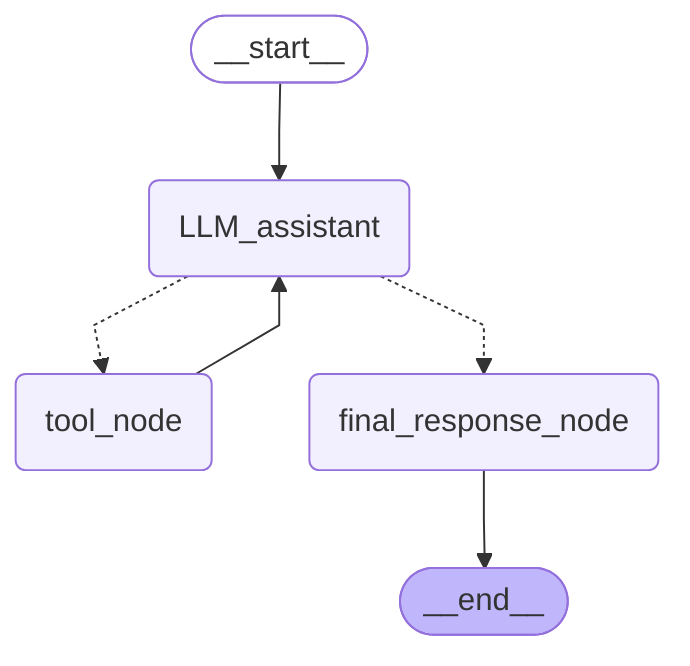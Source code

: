 ---
config:
  flowchart:
    curve: linear
---
graph TD;
	__start__([<p>__start__</p>]):::first
	LLM_assistant(LLM_assistant)
	tool_node(tool_node)
	final_response_node(final_response_node)
	__end__([<p>__end__</p>]):::last
	LLM_assistant -.-> final_response_node;
	LLM_assistant -.-> tool_node;
	__start__ --> LLM_assistant;
	tool_node --> LLM_assistant;
	final_response_node --> __end__;
	classDef default fill:#f2f0ff,line-height:1.2
	classDef first fill-opacity:0
	classDef last fill:#bfb6fc